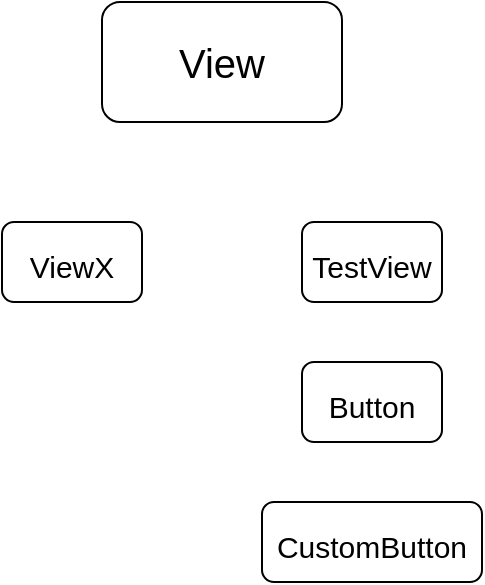 <mxfile>
    <diagram id="-w-Wj-rXzX9pr0pRT64h" name="第 1 页">
        <mxGraphModel dx="704" dy="633" grid="1" gridSize="10" guides="1" tooltips="1" connect="1" arrows="1" fold="1" page="1" pageScale="1" pageWidth="827" pageHeight="1169" math="0" shadow="0">
            <root>
                <mxCell id="0"/>
                <mxCell id="1" parent="0"/>
                <mxCell id="8" value="&lt;font style=&quot;font-size: 20px;&quot;&gt;View&lt;/font&gt;" style="rounded=1;whiteSpace=wrap;html=1;fontSize=16;" vertex="1" parent="1">
                    <mxGeometry x="150" y="40" width="120" height="60" as="geometry"/>
                </mxCell>
                <mxCell id="9" value="&lt;font style=&quot;font-size: 15px;&quot;&gt;ViewX&lt;/font&gt;" style="rounded=1;whiteSpace=wrap;html=1;fontSize=20;" vertex="1" parent="1">
                    <mxGeometry x="100" y="150" width="70" height="40" as="geometry"/>
                </mxCell>
                <mxCell id="10" value="&lt;font style=&quot;font-size: 15px;&quot;&gt;TestView&lt;/font&gt;" style="rounded=1;whiteSpace=wrap;html=1;fontSize=20;" vertex="1" parent="1">
                    <mxGeometry x="250" y="150" width="70" height="40" as="geometry"/>
                </mxCell>
                <mxCell id="11" value="&lt;font style=&quot;font-size: 15px;&quot;&gt;Button&lt;/font&gt;" style="rounded=1;whiteSpace=wrap;html=1;fontSize=20;" vertex="1" parent="1">
                    <mxGeometry x="250" y="220" width="70" height="40" as="geometry"/>
                </mxCell>
                <mxCell id="12" value="&lt;span style=&quot;font-size: 15px;&quot;&gt;CustomButton&lt;/span&gt;" style="rounded=1;whiteSpace=wrap;html=1;fontSize=20;" vertex="1" parent="1">
                    <mxGeometry x="230" y="290" width="110" height="40" as="geometry"/>
                </mxCell>
            </root>
        </mxGraphModel>
    </diagram>
</mxfile>